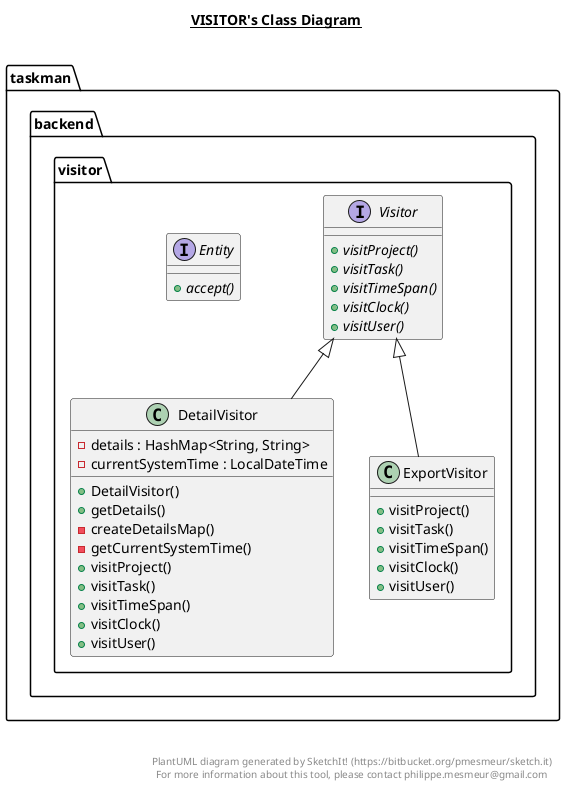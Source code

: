 @startuml

title __VISITOR's Class Diagram__\n

  package taskman {
    package taskman.backend {
      package taskman.backend.visitor {
        class DetailVisitor {
            - details : HashMap<String, String>
            - currentSystemTime : LocalDateTime
            + DetailVisitor()
            + getDetails()
            - createDetailsMap()
            - getCurrentSystemTime()
            + visitProject()
            + visitTask()
            + visitTimeSpan()
            + visitClock()
            + visitUser()
        }
      }
    }
  }
  

  package taskman {
    package taskman.backend {
      package taskman.backend.visitor {
        interface Entity {
            {abstract} + accept()
        }
      }
    }
  }
  

  package taskman {
    package taskman.backend {
      package taskman.backend.visitor {
        class ExportVisitor {
            + visitProject()
            + visitTask()
            + visitTimeSpan()
            + visitClock()
            + visitUser()
        }
      }
    }
  }
  

  package taskman {
    package taskman.backend {
      package taskman.backend.visitor {
        interface Visitor {
            {abstract} + visitProject()
            {abstract} + visitTask()
            {abstract} + visitTimeSpan()
            {abstract} + visitClock()
            {abstract} + visitUser()
        }
      }
    }
  }
  

  DetailVisitor -up-|> Visitor
  ExportVisitor -up-|> Visitor


right footer


PlantUML diagram generated by SketchIt! (https://bitbucket.org/pmesmeur/sketch.it)
For more information about this tool, please contact philippe.mesmeur@gmail.com
endfooter

@enduml

